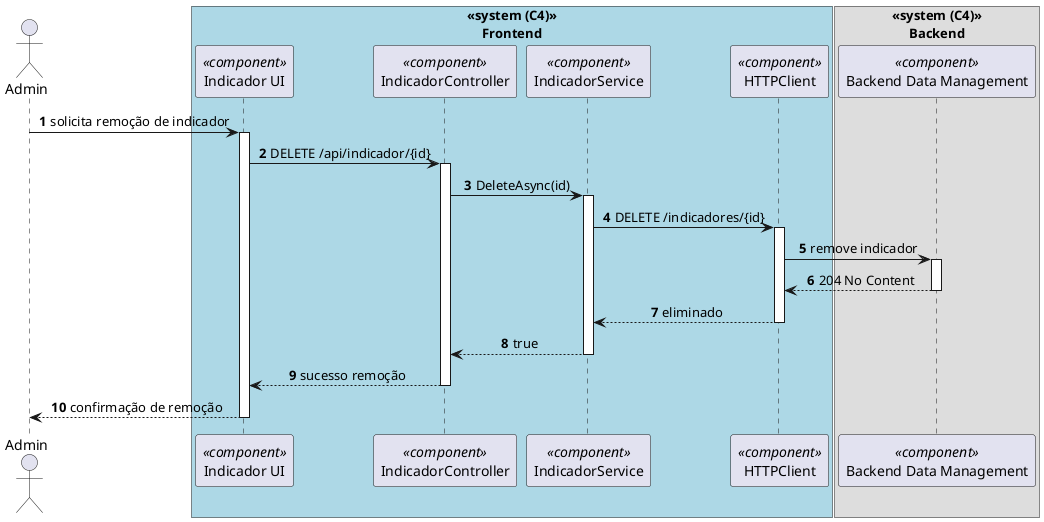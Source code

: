 ﻿@startuml RemoverIndicador
autonumber
skinparam DefaultTextAlignment center
actor Admin as "Admin"

box "<<system (C4)>>\nFrontend" #LightBlue
    participant UI as "Indicador UI" <<component>>
    participant Controller as "IndicadorController" <<component>>
    participant Service as "IndicadorService" <<component>>
    participant HTTP as "HTTPClient" <<component>>
end box

box "<<system (C4)>>\nBackend"
    participant DB as "Backend Data Management" <<component>>
end box

Admin -> UI : solicita remoção de indicador
activate UI
UI -> Controller : DELETE /api/indicador/{id}
activate Controller
Controller -> Service : DeleteAsync(id)
activate Service
Service -> HTTP : DELETE /indicadores/{id}
activate HTTP
HTTP -> DB : remove indicador
activate DB
DB --> HTTP : 204 No Content
deactivate DB
HTTP --> Service : eliminado
deactivate HTTP
Service --> Controller : true
deactivate Service
Controller --> UI : sucesso remoção
deactivate Controller
UI --> Admin : confirmação de remoção
deactivate UI
@enduml
